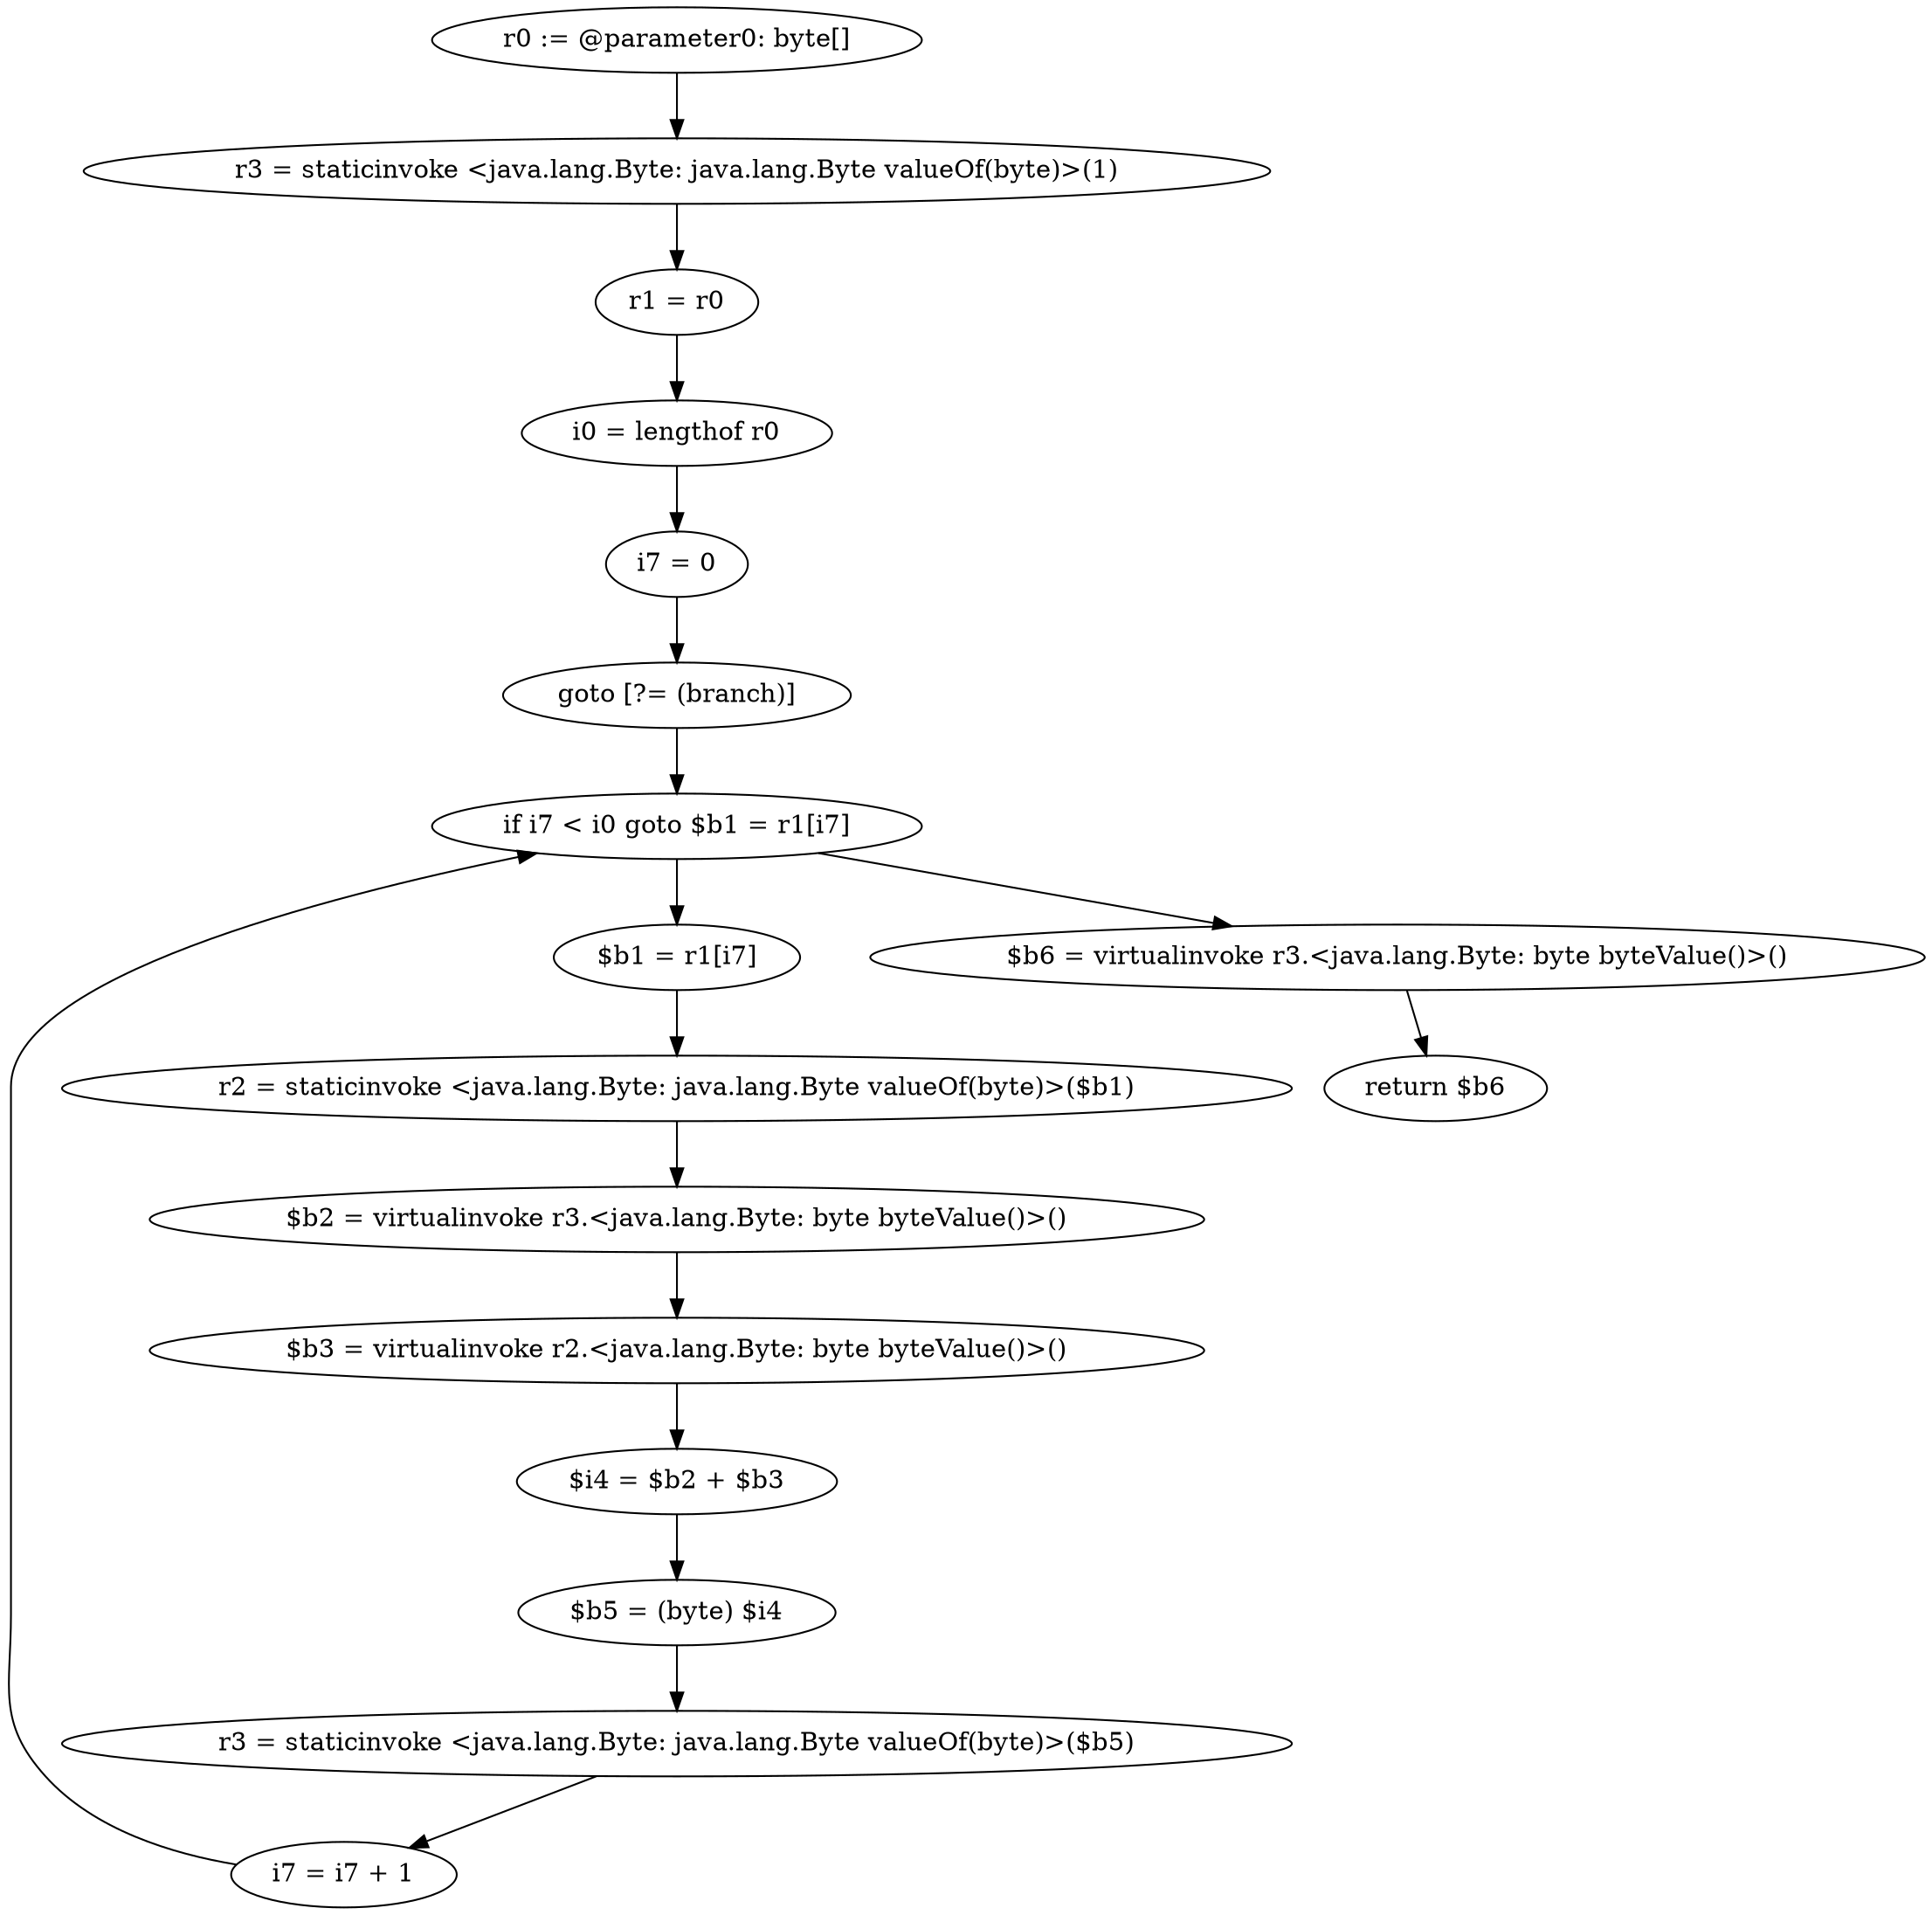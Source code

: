 digraph "unitGraph" {
    "r0 := @parameter0: byte[]"
    "r3 = staticinvoke <java.lang.Byte: java.lang.Byte valueOf(byte)>(1)"
    "r1 = r0"
    "i0 = lengthof r0"
    "i7 = 0"
    "goto [?= (branch)]"
    "$b1 = r1[i7]"
    "r2 = staticinvoke <java.lang.Byte: java.lang.Byte valueOf(byte)>($b1)"
    "$b2 = virtualinvoke r3.<java.lang.Byte: byte byteValue()>()"
    "$b3 = virtualinvoke r2.<java.lang.Byte: byte byteValue()>()"
    "$i4 = $b2 + $b3"
    "$b5 = (byte) $i4"
    "r3 = staticinvoke <java.lang.Byte: java.lang.Byte valueOf(byte)>($b5)"
    "i7 = i7 + 1"
    "if i7 < i0 goto $b1 = r1[i7]"
    "$b6 = virtualinvoke r3.<java.lang.Byte: byte byteValue()>()"
    "return $b6"
    "r0 := @parameter0: byte[]"->"r3 = staticinvoke <java.lang.Byte: java.lang.Byte valueOf(byte)>(1)";
    "r3 = staticinvoke <java.lang.Byte: java.lang.Byte valueOf(byte)>(1)"->"r1 = r0";
    "r1 = r0"->"i0 = lengthof r0";
    "i0 = lengthof r0"->"i7 = 0";
    "i7 = 0"->"goto [?= (branch)]";
    "goto [?= (branch)]"->"if i7 < i0 goto $b1 = r1[i7]";
    "$b1 = r1[i7]"->"r2 = staticinvoke <java.lang.Byte: java.lang.Byte valueOf(byte)>($b1)";
    "r2 = staticinvoke <java.lang.Byte: java.lang.Byte valueOf(byte)>($b1)"->"$b2 = virtualinvoke r3.<java.lang.Byte: byte byteValue()>()";
    "$b2 = virtualinvoke r3.<java.lang.Byte: byte byteValue()>()"->"$b3 = virtualinvoke r2.<java.lang.Byte: byte byteValue()>()";
    "$b3 = virtualinvoke r2.<java.lang.Byte: byte byteValue()>()"->"$i4 = $b2 + $b3";
    "$i4 = $b2 + $b3"->"$b5 = (byte) $i4";
    "$b5 = (byte) $i4"->"r3 = staticinvoke <java.lang.Byte: java.lang.Byte valueOf(byte)>($b5)";
    "r3 = staticinvoke <java.lang.Byte: java.lang.Byte valueOf(byte)>($b5)"->"i7 = i7 + 1";
    "i7 = i7 + 1"->"if i7 < i0 goto $b1 = r1[i7]";
    "if i7 < i0 goto $b1 = r1[i7]"->"$b6 = virtualinvoke r3.<java.lang.Byte: byte byteValue()>()";
    "if i7 < i0 goto $b1 = r1[i7]"->"$b1 = r1[i7]";
    "$b6 = virtualinvoke r3.<java.lang.Byte: byte byteValue()>()"->"return $b6";
}
